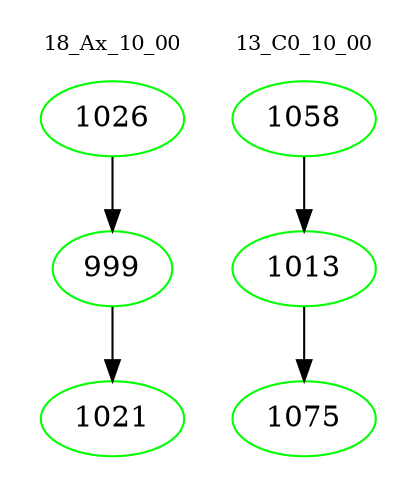 digraph{
subgraph cluster_0 {
color = white
label = "18_Ax_10_00";
fontsize=10;
T0_1026 [label="1026", color="green"]
T0_1026 -> T0_999 [color="black"]
T0_999 [label="999", color="green"]
T0_999 -> T0_1021 [color="black"]
T0_1021 [label="1021", color="green"]
}
subgraph cluster_1 {
color = white
label = "13_C0_10_00";
fontsize=10;
T1_1058 [label="1058", color="green"]
T1_1058 -> T1_1013 [color="black"]
T1_1013 [label="1013", color="green"]
T1_1013 -> T1_1075 [color="black"]
T1_1075 [label="1075", color="green"]
}
}
